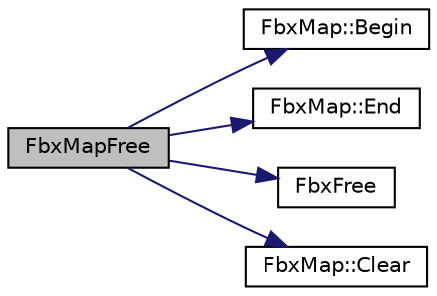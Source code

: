 digraph "FbxMapFree"
{
  edge [fontname="Helvetica",fontsize="10",labelfontname="Helvetica",labelfontsize="10"];
  node [fontname="Helvetica",fontsize="10",shape=record];
  rankdir="LR";
  Node13 [label="FbxMapFree",height=0.2,width=0.4,color="black", fillcolor="grey75", style="filled", fontcolor="black"];
  Node13 -> Node14 [color="midnightblue",fontsize="10",style="solid"];
  Node14 [label="FbxMap::Begin",height=0.2,width=0.4,color="black", fillcolor="white", style="filled",URL="$class_fbx_map.html#ae4c5e09fb73bde49ef7f53ab0ad11fbd",tooltip="Retrieve the begin iterator of the map. "];
  Node13 -> Node15 [color="midnightblue",fontsize="10",style="solid"];
  Node15 [label="FbxMap::End",height=0.2,width=0.4,color="black", fillcolor="white", style="filled",URL="$class_fbx_map.html#aaaef5f105428c380732482c46ad4b826",tooltip="Retrieve the end iterator of the map. "];
  Node13 -> Node16 [color="midnightblue",fontsize="10",style="solid"];
  Node16 [label="FbxFree",height=0.2,width=0.4,color="black", fillcolor="white", style="filled",URL="$fbxalloc_8h.html#a8252906713d55f4c56e7ba84221d3852"];
  Node13 -> Node17 [color="midnightblue",fontsize="10",style="solid"];
  Node17 [label="FbxMap::Clear",height=0.2,width=0.4,color="black", fillcolor="white", style="filled",URL="$class_fbx_map.html#a4d7bc86f85835f091d6623d6e358d2ca",tooltip="Clear the map. "];
}

